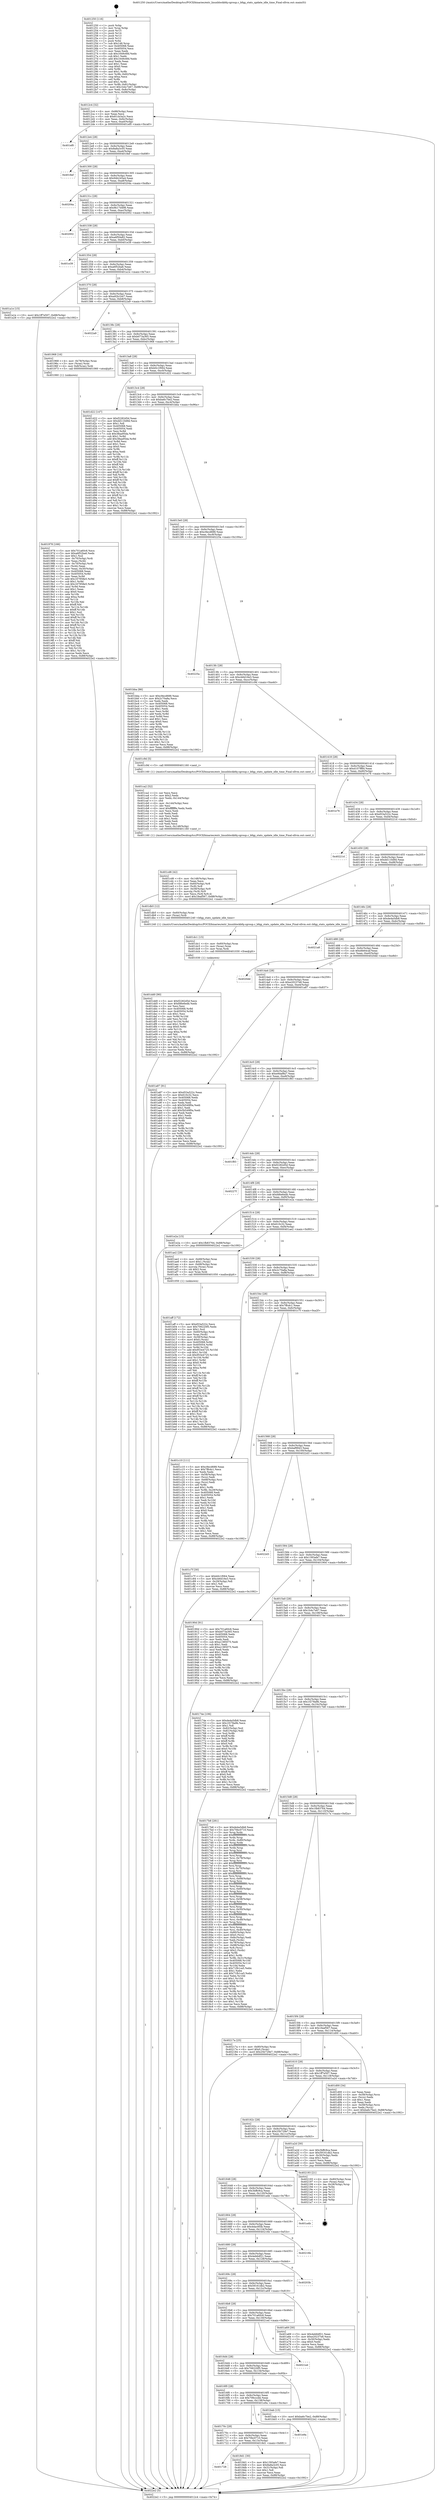 digraph "0x401250" {
  label = "0x401250 (/mnt/c/Users/mathe/Desktop/tcc/POCII/binaries/extr_linuxblockbfq-cgroup.c_bfqg_stats_update_idle_time_Final-ollvm.out::main(0))"
  labelloc = "t"
  node[shape=record]

  Entry [label="",width=0.3,height=0.3,shape=circle,fillcolor=black,style=filled]
  "0x4012c4" [label="{
     0x4012c4 [32]\l
     | [instrs]\l
     &nbsp;&nbsp;0x4012c4 \<+6\>: mov -0x88(%rbp),%eax\l
     &nbsp;&nbsp;0x4012ca \<+2\>: mov %eax,%ecx\l
     &nbsp;&nbsp;0x4012cc \<+6\>: sub $0x81cb3a2c,%ecx\l
     &nbsp;&nbsp;0x4012d2 \<+6\>: mov %eax,-0x9c(%rbp)\l
     &nbsp;&nbsp;0x4012d8 \<+6\>: mov %ecx,-0xa0(%rbp)\l
     &nbsp;&nbsp;0x4012de \<+6\>: je 0000000000401ef0 \<main+0xca0\>\l
  }"]
  "0x401ef0" [label="{
     0x401ef0\l
  }", style=dashed]
  "0x4012e4" [label="{
     0x4012e4 [28]\l
     | [instrs]\l
     &nbsp;&nbsp;0x4012e4 \<+5\>: jmp 00000000004012e9 \<main+0x99\>\l
     &nbsp;&nbsp;0x4012e9 \<+6\>: mov -0x9c(%rbp),%eax\l
     &nbsp;&nbsp;0x4012ef \<+5\>: sub $0x8a8a3c05,%eax\l
     &nbsp;&nbsp;0x4012f4 \<+6\>: mov %eax,-0xa4(%rbp)\l
     &nbsp;&nbsp;0x4012fa \<+6\>: je 00000000004018ef \<main+0x69f\>\l
  }"]
  Exit [label="",width=0.3,height=0.3,shape=circle,fillcolor=black,style=filled,peripheries=2]
  "0x4018ef" [label="{
     0x4018ef\l
  }", style=dashed]
  "0x401300" [label="{
     0x401300 [28]\l
     | [instrs]\l
     &nbsp;&nbsp;0x401300 \<+5\>: jmp 0000000000401305 \<main+0xb5\>\l
     &nbsp;&nbsp;0x401305 \<+6\>: mov -0x9c(%rbp),%eax\l
     &nbsp;&nbsp;0x40130b \<+5\>: sub $0x94b245a4,%eax\l
     &nbsp;&nbsp;0x401310 \<+6\>: mov %eax,-0xa8(%rbp)\l
     &nbsp;&nbsp;0x401316 \<+6\>: je 000000000040204a \<main+0xdfa\>\l
  }"]
  "0x401dd0" [label="{
     0x401dd0 [90]\l
     | [instrs]\l
     &nbsp;&nbsp;0x401dd0 \<+5\>: mov $0xf2282d5d,%ecx\l
     &nbsp;&nbsp;0x401dd5 \<+5\>: mov $0xfd6e6edb,%edx\l
     &nbsp;&nbsp;0x401dda \<+2\>: xor %esi,%esi\l
     &nbsp;&nbsp;0x401ddc \<+8\>: mov 0x405068,%r8d\l
     &nbsp;&nbsp;0x401de4 \<+8\>: mov 0x405054,%r9d\l
     &nbsp;&nbsp;0x401dec \<+3\>: sub $0x1,%esi\l
     &nbsp;&nbsp;0x401def \<+3\>: mov %r8d,%r10d\l
     &nbsp;&nbsp;0x401df2 \<+3\>: add %esi,%r10d\l
     &nbsp;&nbsp;0x401df5 \<+4\>: imul %r10d,%r8d\l
     &nbsp;&nbsp;0x401df9 \<+4\>: and $0x1,%r8d\l
     &nbsp;&nbsp;0x401dfd \<+4\>: cmp $0x0,%r8d\l
     &nbsp;&nbsp;0x401e01 \<+4\>: sete %r11b\l
     &nbsp;&nbsp;0x401e05 \<+4\>: cmp $0xa,%r9d\l
     &nbsp;&nbsp;0x401e09 \<+3\>: setl %bl\l
     &nbsp;&nbsp;0x401e0c \<+3\>: mov %r11b,%r14b\l
     &nbsp;&nbsp;0x401e0f \<+3\>: and %bl,%r14b\l
     &nbsp;&nbsp;0x401e12 \<+3\>: xor %bl,%r11b\l
     &nbsp;&nbsp;0x401e15 \<+3\>: or %r11b,%r14b\l
     &nbsp;&nbsp;0x401e18 \<+4\>: test $0x1,%r14b\l
     &nbsp;&nbsp;0x401e1c \<+3\>: cmovne %edx,%ecx\l
     &nbsp;&nbsp;0x401e1f \<+6\>: mov %ecx,-0x88(%rbp)\l
     &nbsp;&nbsp;0x401e25 \<+5\>: jmp 00000000004022e2 \<main+0x1092\>\l
  }"]
  "0x40204a" [label="{
     0x40204a\l
  }", style=dashed]
  "0x40131c" [label="{
     0x40131c [28]\l
     | [instrs]\l
     &nbsp;&nbsp;0x40131c \<+5\>: jmp 0000000000401321 \<main+0xd1\>\l
     &nbsp;&nbsp;0x401321 \<+6\>: mov -0x9c(%rbp),%eax\l
     &nbsp;&nbsp;0x401327 \<+5\>: sub $0x9b17d498,%eax\l
     &nbsp;&nbsp;0x40132c \<+6\>: mov %eax,-0xac(%rbp)\l
     &nbsp;&nbsp;0x401332 \<+6\>: je 0000000000402002 \<main+0xdb2\>\l
  }"]
  "0x401dc1" [label="{
     0x401dc1 [15]\l
     | [instrs]\l
     &nbsp;&nbsp;0x401dc1 \<+4\>: mov -0x60(%rbp),%rax\l
     &nbsp;&nbsp;0x401dc5 \<+3\>: mov (%rax),%rax\l
     &nbsp;&nbsp;0x401dc8 \<+3\>: mov %rax,%rdi\l
     &nbsp;&nbsp;0x401dcb \<+5\>: call 0000000000401030 \<free@plt\>\l
     | [calls]\l
     &nbsp;&nbsp;0x401030 \{1\} (unknown)\l
  }"]
  "0x402002" [label="{
     0x402002\l
  }", style=dashed]
  "0x401338" [label="{
     0x401338 [28]\l
     | [instrs]\l
     &nbsp;&nbsp;0x401338 \<+5\>: jmp 000000000040133d \<main+0xed\>\l
     &nbsp;&nbsp;0x40133d \<+6\>: mov -0x9c(%rbp),%eax\l
     &nbsp;&nbsp;0x401343 \<+5\>: sub $0xa6f50e82,%eax\l
     &nbsp;&nbsp;0x401348 \<+6\>: mov %eax,-0xb0(%rbp)\l
     &nbsp;&nbsp;0x40134e \<+6\>: je 0000000000401e39 \<main+0xbe9\>\l
  }"]
  "0x401cd6" [label="{
     0x401cd6 [42]\l
     | [instrs]\l
     &nbsp;&nbsp;0x401cd6 \<+6\>: mov -0x148(%rbp),%ecx\l
     &nbsp;&nbsp;0x401cdc \<+3\>: imul %eax,%ecx\l
     &nbsp;&nbsp;0x401cdf \<+4\>: mov -0x60(%rbp),%r8\l
     &nbsp;&nbsp;0x401ce3 \<+3\>: mov (%r8),%r8\l
     &nbsp;&nbsp;0x401ce6 \<+4\>: mov -0x58(%rbp),%r9\l
     &nbsp;&nbsp;0x401cea \<+3\>: movslq (%r9),%r9\l
     &nbsp;&nbsp;0x401ced \<+4\>: mov %ecx,(%r8,%r9,4)\l
     &nbsp;&nbsp;0x401cf1 \<+10\>: movl $0x1feaf567,-0x88(%rbp)\l
     &nbsp;&nbsp;0x401cfb \<+5\>: jmp 00000000004022e2 \<main+0x1092\>\l
  }"]
  "0x401e39" [label="{
     0x401e39\l
  }", style=dashed]
  "0x401354" [label="{
     0x401354 [28]\l
     | [instrs]\l
     &nbsp;&nbsp;0x401354 \<+5\>: jmp 0000000000401359 \<main+0x109\>\l
     &nbsp;&nbsp;0x401359 \<+6\>: mov -0x9c(%rbp),%eax\l
     &nbsp;&nbsp;0x40135f \<+5\>: sub $0xa6f52ba6,%eax\l
     &nbsp;&nbsp;0x401364 \<+6\>: mov %eax,-0xb4(%rbp)\l
     &nbsp;&nbsp;0x40136a \<+6\>: je 0000000000401a1e \<main+0x7ce\>\l
  }"]
  "0x401ca2" [label="{
     0x401ca2 [52]\l
     | [instrs]\l
     &nbsp;&nbsp;0x401ca2 \<+2\>: xor %ecx,%ecx\l
     &nbsp;&nbsp;0x401ca4 \<+5\>: mov $0x2,%edx\l
     &nbsp;&nbsp;0x401ca9 \<+6\>: mov %edx,-0x144(%rbp)\l
     &nbsp;&nbsp;0x401caf \<+1\>: cltd\l
     &nbsp;&nbsp;0x401cb0 \<+6\>: mov -0x144(%rbp),%esi\l
     &nbsp;&nbsp;0x401cb6 \<+2\>: idiv %esi\l
     &nbsp;&nbsp;0x401cb8 \<+6\>: imul $0xfffffffe,%edx,%edx\l
     &nbsp;&nbsp;0x401cbe \<+2\>: mov %ecx,%edi\l
     &nbsp;&nbsp;0x401cc0 \<+2\>: sub %edx,%edi\l
     &nbsp;&nbsp;0x401cc2 \<+2\>: mov %ecx,%edx\l
     &nbsp;&nbsp;0x401cc4 \<+3\>: sub $0x1,%edx\l
     &nbsp;&nbsp;0x401cc7 \<+2\>: add %edx,%edi\l
     &nbsp;&nbsp;0x401cc9 \<+2\>: sub %edi,%ecx\l
     &nbsp;&nbsp;0x401ccb \<+6\>: mov %ecx,-0x148(%rbp)\l
     &nbsp;&nbsp;0x401cd1 \<+5\>: call 0000000000401160 \<next_i\>\l
     | [calls]\l
     &nbsp;&nbsp;0x401160 \{1\} (/mnt/c/Users/mathe/Desktop/tcc/POCII/binaries/extr_linuxblockbfq-cgroup.c_bfqg_stats_update_idle_time_Final-ollvm.out::next_i)\l
  }"]
  "0x401a1e" [label="{
     0x401a1e [15]\l
     | [instrs]\l
     &nbsp;&nbsp;0x401a1e \<+10\>: movl $0x1ff7e507,-0x88(%rbp)\l
     &nbsp;&nbsp;0x401a28 \<+5\>: jmp 00000000004022e2 \<main+0x1092\>\l
  }"]
  "0x401370" [label="{
     0x401370 [28]\l
     | [instrs]\l
     &nbsp;&nbsp;0x401370 \<+5\>: jmp 0000000000401375 \<main+0x125\>\l
     &nbsp;&nbsp;0x401375 \<+6\>: mov -0x9c(%rbp),%eax\l
     &nbsp;&nbsp;0x40137b \<+5\>: sub $0xa92b1b47,%eax\l
     &nbsp;&nbsp;0x401380 \<+6\>: mov %eax,-0xb8(%rbp)\l
     &nbsp;&nbsp;0x401386 \<+6\>: je 00000000004022a9 \<main+0x1059\>\l
  }"]
  "0x401aff" [label="{
     0x401aff [172]\l
     | [instrs]\l
     &nbsp;&nbsp;0x401aff \<+5\>: mov $0xd53a522c,%ecx\l
     &nbsp;&nbsp;0x401b04 \<+5\>: mov $0x706220f5,%edx\l
     &nbsp;&nbsp;0x401b09 \<+3\>: mov $0x1,%sil\l
     &nbsp;&nbsp;0x401b0c \<+4\>: mov -0x60(%rbp),%rdi\l
     &nbsp;&nbsp;0x401b10 \<+3\>: mov %rax,(%rdi)\l
     &nbsp;&nbsp;0x401b13 \<+4\>: mov -0x58(%rbp),%rax\l
     &nbsp;&nbsp;0x401b17 \<+6\>: movl $0x0,(%rax)\l
     &nbsp;&nbsp;0x401b1d \<+8\>: mov 0x405068,%r8d\l
     &nbsp;&nbsp;0x401b25 \<+8\>: mov 0x405054,%r9d\l
     &nbsp;&nbsp;0x401b2d \<+3\>: mov %r8d,%r10d\l
     &nbsp;&nbsp;0x401b30 \<+7\>: add $0x953e4725,%r10d\l
     &nbsp;&nbsp;0x401b37 \<+4\>: sub $0x1,%r10d\l
     &nbsp;&nbsp;0x401b3b \<+7\>: sub $0x953e4725,%r10d\l
     &nbsp;&nbsp;0x401b42 \<+4\>: imul %r10d,%r8d\l
     &nbsp;&nbsp;0x401b46 \<+4\>: and $0x1,%r8d\l
     &nbsp;&nbsp;0x401b4a \<+4\>: cmp $0x0,%r8d\l
     &nbsp;&nbsp;0x401b4e \<+4\>: sete %r11b\l
     &nbsp;&nbsp;0x401b52 \<+4\>: cmp $0xa,%r9d\l
     &nbsp;&nbsp;0x401b56 \<+3\>: setl %bl\l
     &nbsp;&nbsp;0x401b59 \<+3\>: mov %r11b,%r14b\l
     &nbsp;&nbsp;0x401b5c \<+4\>: xor $0xff,%r14b\l
     &nbsp;&nbsp;0x401b60 \<+3\>: mov %bl,%r15b\l
     &nbsp;&nbsp;0x401b63 \<+4\>: xor $0xff,%r15b\l
     &nbsp;&nbsp;0x401b67 \<+4\>: xor $0x1,%sil\l
     &nbsp;&nbsp;0x401b6b \<+3\>: mov %r14b,%r12b\l
     &nbsp;&nbsp;0x401b6e \<+4\>: and $0xff,%r12b\l
     &nbsp;&nbsp;0x401b72 \<+3\>: and %sil,%r11b\l
     &nbsp;&nbsp;0x401b75 \<+3\>: mov %r15b,%r13b\l
     &nbsp;&nbsp;0x401b78 \<+4\>: and $0xff,%r13b\l
     &nbsp;&nbsp;0x401b7c \<+3\>: and %sil,%bl\l
     &nbsp;&nbsp;0x401b7f \<+3\>: or %r11b,%r12b\l
     &nbsp;&nbsp;0x401b82 \<+3\>: or %bl,%r13b\l
     &nbsp;&nbsp;0x401b85 \<+3\>: xor %r13b,%r12b\l
     &nbsp;&nbsp;0x401b88 \<+3\>: or %r15b,%r14b\l
     &nbsp;&nbsp;0x401b8b \<+4\>: xor $0xff,%r14b\l
     &nbsp;&nbsp;0x401b8f \<+4\>: or $0x1,%sil\l
     &nbsp;&nbsp;0x401b93 \<+3\>: and %sil,%r14b\l
     &nbsp;&nbsp;0x401b96 \<+3\>: or %r14b,%r12b\l
     &nbsp;&nbsp;0x401b99 \<+4\>: test $0x1,%r12b\l
     &nbsp;&nbsp;0x401b9d \<+3\>: cmovne %edx,%ecx\l
     &nbsp;&nbsp;0x401ba0 \<+6\>: mov %ecx,-0x88(%rbp)\l
     &nbsp;&nbsp;0x401ba6 \<+5\>: jmp 00000000004022e2 \<main+0x1092\>\l
  }"]
  "0x4022a9" [label="{
     0x4022a9\l
  }", style=dashed]
  "0x40138c" [label="{
     0x40138c [28]\l
     | [instrs]\l
     &nbsp;&nbsp;0x40138c \<+5\>: jmp 0000000000401391 \<main+0x141\>\l
     &nbsp;&nbsp;0x401391 \<+6\>: mov -0x9c(%rbp),%eax\l
     &nbsp;&nbsp;0x401397 \<+5\>: sub $0xb073a365,%eax\l
     &nbsp;&nbsp;0x40139c \<+6\>: mov %eax,-0xbc(%rbp)\l
     &nbsp;&nbsp;0x4013a2 \<+6\>: je 0000000000401968 \<main+0x718\>\l
  }"]
  "0x401978" [label="{
     0x401978 [166]\l
     | [instrs]\l
     &nbsp;&nbsp;0x401978 \<+5\>: mov $0x701a60c6,%ecx\l
     &nbsp;&nbsp;0x40197d \<+5\>: mov $0xa6f52ba6,%edx\l
     &nbsp;&nbsp;0x401982 \<+3\>: mov $0x1,%sil\l
     &nbsp;&nbsp;0x401985 \<+4\>: mov -0x70(%rbp),%rdi\l
     &nbsp;&nbsp;0x401989 \<+2\>: mov %eax,(%rdi)\l
     &nbsp;&nbsp;0x40198b \<+4\>: mov -0x70(%rbp),%rdi\l
     &nbsp;&nbsp;0x40198f \<+2\>: mov (%rdi),%eax\l
     &nbsp;&nbsp;0x401991 \<+3\>: mov %eax,-0x30(%rbp)\l
     &nbsp;&nbsp;0x401994 \<+7\>: mov 0x405068,%eax\l
     &nbsp;&nbsp;0x40199b \<+8\>: mov 0x405054,%r8d\l
     &nbsp;&nbsp;0x4019a3 \<+3\>: mov %eax,%r9d\l
     &nbsp;&nbsp;0x4019a6 \<+7\>: add $0x167958e5,%r9d\l
     &nbsp;&nbsp;0x4019ad \<+4\>: sub $0x1,%r9d\l
     &nbsp;&nbsp;0x4019b1 \<+7\>: sub $0x167958e5,%r9d\l
     &nbsp;&nbsp;0x4019b8 \<+4\>: imul %r9d,%eax\l
     &nbsp;&nbsp;0x4019bc \<+3\>: and $0x1,%eax\l
     &nbsp;&nbsp;0x4019bf \<+3\>: cmp $0x0,%eax\l
     &nbsp;&nbsp;0x4019c2 \<+4\>: sete %r10b\l
     &nbsp;&nbsp;0x4019c6 \<+4\>: cmp $0xa,%r8d\l
     &nbsp;&nbsp;0x4019ca \<+4\>: setl %r11b\l
     &nbsp;&nbsp;0x4019ce \<+3\>: mov %r10b,%bl\l
     &nbsp;&nbsp;0x4019d1 \<+3\>: xor $0xff,%bl\l
     &nbsp;&nbsp;0x4019d4 \<+3\>: mov %r11b,%r14b\l
     &nbsp;&nbsp;0x4019d7 \<+4\>: xor $0xff,%r14b\l
     &nbsp;&nbsp;0x4019db \<+4\>: xor $0x1,%sil\l
     &nbsp;&nbsp;0x4019df \<+3\>: mov %bl,%r15b\l
     &nbsp;&nbsp;0x4019e2 \<+4\>: and $0xff,%r15b\l
     &nbsp;&nbsp;0x4019e6 \<+3\>: and %sil,%r10b\l
     &nbsp;&nbsp;0x4019e9 \<+3\>: mov %r14b,%r12b\l
     &nbsp;&nbsp;0x4019ec \<+4\>: and $0xff,%r12b\l
     &nbsp;&nbsp;0x4019f0 \<+3\>: and %sil,%r11b\l
     &nbsp;&nbsp;0x4019f3 \<+3\>: or %r10b,%r15b\l
     &nbsp;&nbsp;0x4019f6 \<+3\>: or %r11b,%r12b\l
     &nbsp;&nbsp;0x4019f9 \<+3\>: xor %r12b,%r15b\l
     &nbsp;&nbsp;0x4019fc \<+3\>: or %r14b,%bl\l
     &nbsp;&nbsp;0x4019ff \<+3\>: xor $0xff,%bl\l
     &nbsp;&nbsp;0x401a02 \<+4\>: or $0x1,%sil\l
     &nbsp;&nbsp;0x401a06 \<+3\>: and %sil,%bl\l
     &nbsp;&nbsp;0x401a09 \<+3\>: or %bl,%r15b\l
     &nbsp;&nbsp;0x401a0c \<+4\>: test $0x1,%r15b\l
     &nbsp;&nbsp;0x401a10 \<+3\>: cmovne %edx,%ecx\l
     &nbsp;&nbsp;0x401a13 \<+6\>: mov %ecx,-0x88(%rbp)\l
     &nbsp;&nbsp;0x401a19 \<+5\>: jmp 00000000004022e2 \<main+0x1092\>\l
  }"]
  "0x401968" [label="{
     0x401968 [16]\l
     | [instrs]\l
     &nbsp;&nbsp;0x401968 \<+4\>: mov -0x78(%rbp),%rax\l
     &nbsp;&nbsp;0x40196c \<+3\>: mov (%rax),%rax\l
     &nbsp;&nbsp;0x40196f \<+4\>: mov 0x8(%rax),%rdi\l
     &nbsp;&nbsp;0x401973 \<+5\>: call 0000000000401060 \<atoi@plt\>\l
     | [calls]\l
     &nbsp;&nbsp;0x401060 \{1\} (unknown)\l
  }"]
  "0x4013a8" [label="{
     0x4013a8 [28]\l
     | [instrs]\l
     &nbsp;&nbsp;0x4013a8 \<+5\>: jmp 00000000004013ad \<main+0x15d\>\l
     &nbsp;&nbsp;0x4013ad \<+6\>: mov -0x9c(%rbp),%eax\l
     &nbsp;&nbsp;0x4013b3 \<+5\>: sub $0xb0c1f064,%eax\l
     &nbsp;&nbsp;0x4013b8 \<+6\>: mov %eax,-0xc0(%rbp)\l
     &nbsp;&nbsp;0x4013be \<+6\>: je 0000000000401d22 \<main+0xad2\>\l
  }"]
  "0x401728" [label="{
     0x401728\l
  }", style=dashed]
  "0x401d22" [label="{
     0x401d22 [147]\l
     | [instrs]\l
     &nbsp;&nbsp;0x401d22 \<+5\>: mov $0xf2282d5d,%eax\l
     &nbsp;&nbsp;0x401d27 \<+5\>: mov $0xdd110d9d,%ecx\l
     &nbsp;&nbsp;0x401d2c \<+2\>: mov $0x1,%dl\l
     &nbsp;&nbsp;0x401d2e \<+7\>: mov 0x405068,%esi\l
     &nbsp;&nbsp;0x401d35 \<+7\>: mov 0x405054,%edi\l
     &nbsp;&nbsp;0x401d3c \<+3\>: mov %esi,%r8d\l
     &nbsp;&nbsp;0x401d3f \<+7\>: sub $0x38aa95da,%r8d\l
     &nbsp;&nbsp;0x401d46 \<+4\>: sub $0x1,%r8d\l
     &nbsp;&nbsp;0x401d4a \<+7\>: add $0x38aa95da,%r8d\l
     &nbsp;&nbsp;0x401d51 \<+4\>: imul %r8d,%esi\l
     &nbsp;&nbsp;0x401d55 \<+3\>: and $0x1,%esi\l
     &nbsp;&nbsp;0x401d58 \<+3\>: cmp $0x0,%esi\l
     &nbsp;&nbsp;0x401d5b \<+4\>: sete %r9b\l
     &nbsp;&nbsp;0x401d5f \<+3\>: cmp $0xa,%edi\l
     &nbsp;&nbsp;0x401d62 \<+4\>: setl %r10b\l
     &nbsp;&nbsp;0x401d66 \<+3\>: mov %r9b,%r11b\l
     &nbsp;&nbsp;0x401d69 \<+4\>: xor $0xff,%r11b\l
     &nbsp;&nbsp;0x401d6d \<+3\>: mov %r10b,%bl\l
     &nbsp;&nbsp;0x401d70 \<+3\>: xor $0xff,%bl\l
     &nbsp;&nbsp;0x401d73 \<+3\>: xor $0x1,%dl\l
     &nbsp;&nbsp;0x401d76 \<+3\>: mov %r11b,%r14b\l
     &nbsp;&nbsp;0x401d79 \<+4\>: and $0xff,%r14b\l
     &nbsp;&nbsp;0x401d7d \<+3\>: and %dl,%r9b\l
     &nbsp;&nbsp;0x401d80 \<+3\>: mov %bl,%r15b\l
     &nbsp;&nbsp;0x401d83 \<+4\>: and $0xff,%r15b\l
     &nbsp;&nbsp;0x401d87 \<+3\>: and %dl,%r10b\l
     &nbsp;&nbsp;0x401d8a \<+3\>: or %r9b,%r14b\l
     &nbsp;&nbsp;0x401d8d \<+3\>: or %r10b,%r15b\l
     &nbsp;&nbsp;0x401d90 \<+3\>: xor %r15b,%r14b\l
     &nbsp;&nbsp;0x401d93 \<+3\>: or %bl,%r11b\l
     &nbsp;&nbsp;0x401d96 \<+4\>: xor $0xff,%r11b\l
     &nbsp;&nbsp;0x401d9a \<+3\>: or $0x1,%dl\l
     &nbsp;&nbsp;0x401d9d \<+3\>: and %dl,%r11b\l
     &nbsp;&nbsp;0x401da0 \<+3\>: or %r11b,%r14b\l
     &nbsp;&nbsp;0x401da3 \<+4\>: test $0x1,%r14b\l
     &nbsp;&nbsp;0x401da7 \<+3\>: cmovne %ecx,%eax\l
     &nbsp;&nbsp;0x401daa \<+6\>: mov %eax,-0x88(%rbp)\l
     &nbsp;&nbsp;0x401db0 \<+5\>: jmp 00000000004022e2 \<main+0x1092\>\l
  }"]
  "0x4013c4" [label="{
     0x4013c4 [28]\l
     | [instrs]\l
     &nbsp;&nbsp;0x4013c4 \<+5\>: jmp 00000000004013c9 \<main+0x179\>\l
     &nbsp;&nbsp;0x4013c9 \<+6\>: mov -0x9c(%rbp),%eax\l
     &nbsp;&nbsp;0x4013cf \<+5\>: sub $0xba6c7be2,%eax\l
     &nbsp;&nbsp;0x4013d4 \<+6\>: mov %eax,-0xc4(%rbp)\l
     &nbsp;&nbsp;0x4013da \<+6\>: je 0000000000401bba \<main+0x96a\>\l
  }"]
  "0x4018d1" [label="{
     0x4018d1 [30]\l
     | [instrs]\l
     &nbsp;&nbsp;0x4018d1 \<+5\>: mov $0x1393afe7,%eax\l
     &nbsp;&nbsp;0x4018d6 \<+5\>: mov $0x8a8a3c05,%ecx\l
     &nbsp;&nbsp;0x4018db \<+3\>: mov -0x31(%rbp),%dl\l
     &nbsp;&nbsp;0x4018de \<+3\>: test $0x1,%dl\l
     &nbsp;&nbsp;0x4018e1 \<+3\>: cmovne %ecx,%eax\l
     &nbsp;&nbsp;0x4018e4 \<+6\>: mov %eax,-0x88(%rbp)\l
     &nbsp;&nbsp;0x4018ea \<+5\>: jmp 00000000004022e2 \<main+0x1092\>\l
  }"]
  "0x401bba" [label="{
     0x401bba [86]\l
     | [instrs]\l
     &nbsp;&nbsp;0x401bba \<+5\>: mov $0xc9ecd688,%eax\l
     &nbsp;&nbsp;0x401bbf \<+5\>: mov $0x2c70a8a,%ecx\l
     &nbsp;&nbsp;0x401bc4 \<+2\>: xor %edx,%edx\l
     &nbsp;&nbsp;0x401bc6 \<+7\>: mov 0x405068,%esi\l
     &nbsp;&nbsp;0x401bcd \<+7\>: mov 0x405054,%edi\l
     &nbsp;&nbsp;0x401bd4 \<+3\>: sub $0x1,%edx\l
     &nbsp;&nbsp;0x401bd7 \<+3\>: mov %esi,%r8d\l
     &nbsp;&nbsp;0x401bda \<+3\>: add %edx,%r8d\l
     &nbsp;&nbsp;0x401bdd \<+4\>: imul %r8d,%esi\l
     &nbsp;&nbsp;0x401be1 \<+3\>: and $0x1,%esi\l
     &nbsp;&nbsp;0x401be4 \<+3\>: cmp $0x0,%esi\l
     &nbsp;&nbsp;0x401be7 \<+4\>: sete %r9b\l
     &nbsp;&nbsp;0x401beb \<+3\>: cmp $0xa,%edi\l
     &nbsp;&nbsp;0x401bee \<+4\>: setl %r10b\l
     &nbsp;&nbsp;0x401bf2 \<+3\>: mov %r9b,%r11b\l
     &nbsp;&nbsp;0x401bf5 \<+3\>: and %r10b,%r11b\l
     &nbsp;&nbsp;0x401bf8 \<+3\>: xor %r10b,%r9b\l
     &nbsp;&nbsp;0x401bfb \<+3\>: or %r9b,%r11b\l
     &nbsp;&nbsp;0x401bfe \<+4\>: test $0x1,%r11b\l
     &nbsp;&nbsp;0x401c02 \<+3\>: cmovne %ecx,%eax\l
     &nbsp;&nbsp;0x401c05 \<+6\>: mov %eax,-0x88(%rbp)\l
     &nbsp;&nbsp;0x401c0b \<+5\>: jmp 00000000004022e2 \<main+0x1092\>\l
  }"]
  "0x4013e0" [label="{
     0x4013e0 [28]\l
     | [instrs]\l
     &nbsp;&nbsp;0x4013e0 \<+5\>: jmp 00000000004013e5 \<main+0x195\>\l
     &nbsp;&nbsp;0x4013e5 \<+6\>: mov -0x9c(%rbp),%eax\l
     &nbsp;&nbsp;0x4013eb \<+5\>: sub $0xc9ecd688,%eax\l
     &nbsp;&nbsp;0x4013f0 \<+6\>: mov %eax,-0xc8(%rbp)\l
     &nbsp;&nbsp;0x4013f6 \<+6\>: je 000000000040225a \<main+0x100a\>\l
  }"]
  "0x40170c" [label="{
     0x40170c [28]\l
     | [instrs]\l
     &nbsp;&nbsp;0x40170c \<+5\>: jmp 0000000000401711 \<main+0x4c1\>\l
     &nbsp;&nbsp;0x401711 \<+6\>: mov -0x9c(%rbp),%eax\l
     &nbsp;&nbsp;0x401717 \<+5\>: sub $0x70bc0710,%eax\l
     &nbsp;&nbsp;0x40171c \<+6\>: mov %eax,-0x13c(%rbp)\l
     &nbsp;&nbsp;0x401722 \<+6\>: je 00000000004018d1 \<main+0x681\>\l
  }"]
  "0x40225a" [label="{
     0x40225a\l
  }", style=dashed]
  "0x4013fc" [label="{
     0x4013fc [28]\l
     | [instrs]\l
     &nbsp;&nbsp;0x4013fc \<+5\>: jmp 0000000000401401 \<main+0x1b1\>\l
     &nbsp;&nbsp;0x401401 \<+6\>: mov -0x9c(%rbp),%eax\l
     &nbsp;&nbsp;0x401407 \<+5\>: sub $0xcb6d16e3,%eax\l
     &nbsp;&nbsp;0x40140c \<+6\>: mov %eax,-0xcc(%rbp)\l
     &nbsp;&nbsp;0x401412 \<+6\>: je 0000000000401c9d \<main+0xa4d\>\l
  }"]
  "0x401e9a" [label="{
     0x401e9a\l
  }", style=dashed]
  "0x401c9d" [label="{
     0x401c9d [5]\l
     | [instrs]\l
     &nbsp;&nbsp;0x401c9d \<+5\>: call 0000000000401160 \<next_i\>\l
     | [calls]\l
     &nbsp;&nbsp;0x401160 \{1\} (/mnt/c/Users/mathe/Desktop/tcc/POCII/binaries/extr_linuxblockbfq-cgroup.c_bfqg_stats_update_idle_time_Final-ollvm.out::next_i)\l
  }"]
  "0x401418" [label="{
     0x401418 [28]\l
     | [instrs]\l
     &nbsp;&nbsp;0x401418 \<+5\>: jmp 000000000040141d \<main+0x1cd\>\l
     &nbsp;&nbsp;0x40141d \<+6\>: mov -0x9c(%rbp),%eax\l
     &nbsp;&nbsp;0x401423 \<+5\>: sub $0xd107ff84,%eax\l
     &nbsp;&nbsp;0x401428 \<+6\>: mov %eax,-0xd0(%rbp)\l
     &nbsp;&nbsp;0x40142e \<+6\>: je 0000000000401e76 \<main+0xc26\>\l
  }"]
  "0x4016f0" [label="{
     0x4016f0 [28]\l
     | [instrs]\l
     &nbsp;&nbsp;0x4016f0 \<+5\>: jmp 00000000004016f5 \<main+0x4a5\>\l
     &nbsp;&nbsp;0x4016f5 \<+6\>: mov -0x9c(%rbp),%eax\l
     &nbsp;&nbsp;0x4016fb \<+5\>: sub $0x706cccbb,%eax\l
     &nbsp;&nbsp;0x401700 \<+6\>: mov %eax,-0x138(%rbp)\l
     &nbsp;&nbsp;0x401706 \<+6\>: je 0000000000401e9a \<main+0xc4a\>\l
  }"]
  "0x401e76" [label="{
     0x401e76\l
  }", style=dashed]
  "0x401434" [label="{
     0x401434 [28]\l
     | [instrs]\l
     &nbsp;&nbsp;0x401434 \<+5\>: jmp 0000000000401439 \<main+0x1e9\>\l
     &nbsp;&nbsp;0x401439 \<+6\>: mov -0x9c(%rbp),%eax\l
     &nbsp;&nbsp;0x40143f \<+5\>: sub $0xd53a522c,%eax\l
     &nbsp;&nbsp;0x401444 \<+6\>: mov %eax,-0xd4(%rbp)\l
     &nbsp;&nbsp;0x40144a \<+6\>: je 000000000040221d \<main+0xfcd\>\l
  }"]
  "0x401bab" [label="{
     0x401bab [15]\l
     | [instrs]\l
     &nbsp;&nbsp;0x401bab \<+10\>: movl $0xba6c7be2,-0x88(%rbp)\l
     &nbsp;&nbsp;0x401bb5 \<+5\>: jmp 00000000004022e2 \<main+0x1092\>\l
  }"]
  "0x40221d" [label="{
     0x40221d\l
  }", style=dashed]
  "0x401450" [label="{
     0x401450 [28]\l
     | [instrs]\l
     &nbsp;&nbsp;0x401450 \<+5\>: jmp 0000000000401455 \<main+0x205\>\l
     &nbsp;&nbsp;0x401455 \<+6\>: mov -0x9c(%rbp),%eax\l
     &nbsp;&nbsp;0x40145b \<+5\>: sub $0xdd110d9d,%eax\l
     &nbsp;&nbsp;0x401460 \<+6\>: mov %eax,-0xd8(%rbp)\l
     &nbsp;&nbsp;0x401466 \<+6\>: je 0000000000401db5 \<main+0xb65\>\l
  }"]
  "0x4016d4" [label="{
     0x4016d4 [28]\l
     | [instrs]\l
     &nbsp;&nbsp;0x4016d4 \<+5\>: jmp 00000000004016d9 \<main+0x489\>\l
     &nbsp;&nbsp;0x4016d9 \<+6\>: mov -0x9c(%rbp),%eax\l
     &nbsp;&nbsp;0x4016df \<+5\>: sub $0x706220f5,%eax\l
     &nbsp;&nbsp;0x4016e4 \<+6\>: mov %eax,-0x134(%rbp)\l
     &nbsp;&nbsp;0x4016ea \<+6\>: je 0000000000401bab \<main+0x95b\>\l
  }"]
  "0x401db5" [label="{
     0x401db5 [12]\l
     | [instrs]\l
     &nbsp;&nbsp;0x401db5 \<+4\>: mov -0x60(%rbp),%rax\l
     &nbsp;&nbsp;0x401db9 \<+3\>: mov (%rax),%rdi\l
     &nbsp;&nbsp;0x401dbc \<+5\>: call 0000000000401240 \<bfqg_stats_update_idle_time\>\l
     | [calls]\l
     &nbsp;&nbsp;0x401240 \{1\} (/mnt/c/Users/mathe/Desktop/tcc/POCII/binaries/extr_linuxblockbfq-cgroup.c_bfqg_stats_update_idle_time_Final-ollvm.out::bfqg_stats_update_idle_time)\l
  }"]
  "0x40146c" [label="{
     0x40146c [28]\l
     | [instrs]\l
     &nbsp;&nbsp;0x40146c \<+5\>: jmp 0000000000401471 \<main+0x221\>\l
     &nbsp;&nbsp;0x401471 \<+6\>: mov -0x9c(%rbp),%eax\l
     &nbsp;&nbsp;0x401477 \<+5\>: sub $0xde4a5db8,%eax\l
     &nbsp;&nbsp;0x40147c \<+6\>: mov %eax,-0xdc(%rbp)\l
     &nbsp;&nbsp;0x401482 \<+6\>: je 00000000004021a8 \<main+0xf58\>\l
  }"]
  "0x4021ed" [label="{
     0x4021ed\l
  }", style=dashed]
  "0x4021a8" [label="{
     0x4021a8\l
  }", style=dashed]
  "0x401488" [label="{
     0x401488 [28]\l
     | [instrs]\l
     &nbsp;&nbsp;0x401488 \<+5\>: jmp 000000000040148d \<main+0x23d\>\l
     &nbsp;&nbsp;0x40148d \<+6\>: mov -0x9c(%rbp),%eax\l
     &nbsp;&nbsp;0x401493 \<+5\>: sub $0xdfe64caf,%eax\l
     &nbsp;&nbsp;0x401498 \<+6\>: mov %eax,-0xe0(%rbp)\l
     &nbsp;&nbsp;0x40149e \<+6\>: je 00000000004020dd \<main+0xe8d\>\l
  }"]
  "0x4016b8" [label="{
     0x4016b8 [28]\l
     | [instrs]\l
     &nbsp;&nbsp;0x4016b8 \<+5\>: jmp 00000000004016bd \<main+0x46d\>\l
     &nbsp;&nbsp;0x4016bd \<+6\>: mov -0x9c(%rbp),%eax\l
     &nbsp;&nbsp;0x4016c3 \<+5\>: sub $0x701a60c6,%eax\l
     &nbsp;&nbsp;0x4016c8 \<+6\>: mov %eax,-0x130(%rbp)\l
     &nbsp;&nbsp;0x4016ce \<+6\>: je 00000000004021ed \<main+0xf9d\>\l
  }"]
  "0x4020dd" [label="{
     0x4020dd\l
  }", style=dashed]
  "0x4014a4" [label="{
     0x4014a4 [28]\l
     | [instrs]\l
     &nbsp;&nbsp;0x4014a4 \<+5\>: jmp 00000000004014a9 \<main+0x259\>\l
     &nbsp;&nbsp;0x4014a9 \<+6\>: mov -0x9c(%rbp),%eax\l
     &nbsp;&nbsp;0x4014af \<+5\>: sub $0xe20237e8,%eax\l
     &nbsp;&nbsp;0x4014b4 \<+6\>: mov %eax,-0xe4(%rbp)\l
     &nbsp;&nbsp;0x4014ba \<+6\>: je 0000000000401a87 \<main+0x837\>\l
  }"]
  "0x401a69" [label="{
     0x401a69 [30]\l
     | [instrs]\l
     &nbsp;&nbsp;0x401a69 \<+5\>: mov $0x4eb6df21,%eax\l
     &nbsp;&nbsp;0x401a6e \<+5\>: mov $0xe20237e8,%ecx\l
     &nbsp;&nbsp;0x401a73 \<+3\>: mov -0x30(%rbp),%edx\l
     &nbsp;&nbsp;0x401a76 \<+3\>: cmp $0x0,%edx\l
     &nbsp;&nbsp;0x401a79 \<+3\>: cmove %ecx,%eax\l
     &nbsp;&nbsp;0x401a7c \<+6\>: mov %eax,-0x88(%rbp)\l
     &nbsp;&nbsp;0x401a82 \<+5\>: jmp 00000000004022e2 \<main+0x1092\>\l
  }"]
  "0x401a87" [label="{
     0x401a87 [91]\l
     | [instrs]\l
     &nbsp;&nbsp;0x401a87 \<+5\>: mov $0xd53a522c,%eax\l
     &nbsp;&nbsp;0x401a8c \<+5\>: mov $0x610c32,%ecx\l
     &nbsp;&nbsp;0x401a91 \<+7\>: mov 0x405068,%edx\l
     &nbsp;&nbsp;0x401a98 \<+7\>: mov 0x405054,%esi\l
     &nbsp;&nbsp;0x401a9f \<+2\>: mov %edx,%edi\l
     &nbsp;&nbsp;0x401aa1 \<+6\>: sub $0x5b549f0a,%edi\l
     &nbsp;&nbsp;0x401aa7 \<+3\>: sub $0x1,%edi\l
     &nbsp;&nbsp;0x401aaa \<+6\>: add $0x5b549f0a,%edi\l
     &nbsp;&nbsp;0x401ab0 \<+3\>: imul %edi,%edx\l
     &nbsp;&nbsp;0x401ab3 \<+3\>: and $0x1,%edx\l
     &nbsp;&nbsp;0x401ab6 \<+3\>: cmp $0x0,%edx\l
     &nbsp;&nbsp;0x401ab9 \<+4\>: sete %r8b\l
     &nbsp;&nbsp;0x401abd \<+3\>: cmp $0xa,%esi\l
     &nbsp;&nbsp;0x401ac0 \<+4\>: setl %r9b\l
     &nbsp;&nbsp;0x401ac4 \<+3\>: mov %r8b,%r10b\l
     &nbsp;&nbsp;0x401ac7 \<+3\>: and %r9b,%r10b\l
     &nbsp;&nbsp;0x401aca \<+3\>: xor %r9b,%r8b\l
     &nbsp;&nbsp;0x401acd \<+3\>: or %r8b,%r10b\l
     &nbsp;&nbsp;0x401ad0 \<+4\>: test $0x1,%r10b\l
     &nbsp;&nbsp;0x401ad4 \<+3\>: cmovne %ecx,%eax\l
     &nbsp;&nbsp;0x401ad7 \<+6\>: mov %eax,-0x88(%rbp)\l
     &nbsp;&nbsp;0x401add \<+5\>: jmp 00000000004022e2 \<main+0x1092\>\l
  }"]
  "0x4014c0" [label="{
     0x4014c0 [28]\l
     | [instrs]\l
     &nbsp;&nbsp;0x4014c0 \<+5\>: jmp 00000000004014c5 \<main+0x275\>\l
     &nbsp;&nbsp;0x4014c5 \<+6\>: mov -0x9c(%rbp),%eax\l
     &nbsp;&nbsp;0x4014cb \<+5\>: sub $0xe9daf8a7,%eax\l
     &nbsp;&nbsp;0x4014d0 \<+6\>: mov %eax,-0xe8(%rbp)\l
     &nbsp;&nbsp;0x4014d6 \<+6\>: je 0000000000401f83 \<main+0xd33\>\l
  }"]
  "0x40169c" [label="{
     0x40169c [28]\l
     | [instrs]\l
     &nbsp;&nbsp;0x40169c \<+5\>: jmp 00000000004016a1 \<main+0x451\>\l
     &nbsp;&nbsp;0x4016a1 \<+6\>: mov -0x9c(%rbp),%eax\l
     &nbsp;&nbsp;0x4016a7 \<+5\>: sub $0x59161db2,%eax\l
     &nbsp;&nbsp;0x4016ac \<+6\>: mov %eax,-0x12c(%rbp)\l
     &nbsp;&nbsp;0x4016b2 \<+6\>: je 0000000000401a69 \<main+0x819\>\l
  }"]
  "0x401f83" [label="{
     0x401f83\l
  }", style=dashed]
  "0x4014dc" [label="{
     0x4014dc [28]\l
     | [instrs]\l
     &nbsp;&nbsp;0x4014dc \<+5\>: jmp 00000000004014e1 \<main+0x291\>\l
     &nbsp;&nbsp;0x4014e1 \<+6\>: mov -0x9c(%rbp),%eax\l
     &nbsp;&nbsp;0x4014e7 \<+5\>: sub $0xf2282d5d,%eax\l
     &nbsp;&nbsp;0x4014ec \<+6\>: mov %eax,-0xec(%rbp)\l
     &nbsp;&nbsp;0x4014f2 \<+6\>: je 000000000040227f \<main+0x102f\>\l
  }"]
  "0x40203b" [label="{
     0x40203b\l
  }", style=dashed]
  "0x40227f" [label="{
     0x40227f\l
  }", style=dashed]
  "0x4014f8" [label="{
     0x4014f8 [28]\l
     | [instrs]\l
     &nbsp;&nbsp;0x4014f8 \<+5\>: jmp 00000000004014fd \<main+0x2ad\>\l
     &nbsp;&nbsp;0x4014fd \<+6\>: mov -0x9c(%rbp),%eax\l
     &nbsp;&nbsp;0x401503 \<+5\>: sub $0xfd6e6edb,%eax\l
     &nbsp;&nbsp;0x401508 \<+6\>: mov %eax,-0xf0(%rbp)\l
     &nbsp;&nbsp;0x40150e \<+6\>: je 0000000000401e2a \<main+0xbda\>\l
  }"]
  "0x401680" [label="{
     0x401680 [28]\l
     | [instrs]\l
     &nbsp;&nbsp;0x401680 \<+5\>: jmp 0000000000401685 \<main+0x435\>\l
     &nbsp;&nbsp;0x401685 \<+6\>: mov -0x9c(%rbp),%eax\l
     &nbsp;&nbsp;0x40168b \<+5\>: sub $0x4eb6df21,%eax\l
     &nbsp;&nbsp;0x401690 \<+6\>: mov %eax,-0x128(%rbp)\l
     &nbsp;&nbsp;0x401696 \<+6\>: je 000000000040203b \<main+0xdeb\>\l
  }"]
  "0x401e2a" [label="{
     0x401e2a [15]\l
     | [instrs]\l
     &nbsp;&nbsp;0x401e2a \<+10\>: movl $0x1fb83764,-0x88(%rbp)\l
     &nbsp;&nbsp;0x401e34 \<+5\>: jmp 00000000004022e2 \<main+0x1092\>\l
  }"]
  "0x401514" [label="{
     0x401514 [28]\l
     | [instrs]\l
     &nbsp;&nbsp;0x401514 \<+5\>: jmp 0000000000401519 \<main+0x2c9\>\l
     &nbsp;&nbsp;0x401519 \<+6\>: mov -0x9c(%rbp),%eax\l
     &nbsp;&nbsp;0x40151f \<+5\>: sub $0x610c32,%eax\l
     &nbsp;&nbsp;0x401524 \<+6\>: mov %eax,-0xf4(%rbp)\l
     &nbsp;&nbsp;0x40152a \<+6\>: je 0000000000401ae2 \<main+0x892\>\l
  }"]
  "0x40216b" [label="{
     0x40216b\l
  }", style=dashed]
  "0x401ae2" [label="{
     0x401ae2 [29]\l
     | [instrs]\l
     &nbsp;&nbsp;0x401ae2 \<+4\>: mov -0x68(%rbp),%rax\l
     &nbsp;&nbsp;0x401ae6 \<+6\>: movl $0x1,(%rax)\l
     &nbsp;&nbsp;0x401aec \<+4\>: mov -0x68(%rbp),%rax\l
     &nbsp;&nbsp;0x401af0 \<+3\>: movslq (%rax),%rax\l
     &nbsp;&nbsp;0x401af3 \<+4\>: shl $0x2,%rax\l
     &nbsp;&nbsp;0x401af7 \<+3\>: mov %rax,%rdi\l
     &nbsp;&nbsp;0x401afa \<+5\>: call 0000000000401050 \<malloc@plt\>\l
     | [calls]\l
     &nbsp;&nbsp;0x401050 \{1\} (unknown)\l
  }"]
  "0x401530" [label="{
     0x401530 [28]\l
     | [instrs]\l
     &nbsp;&nbsp;0x401530 \<+5\>: jmp 0000000000401535 \<main+0x2e5\>\l
     &nbsp;&nbsp;0x401535 \<+6\>: mov -0x9c(%rbp),%eax\l
     &nbsp;&nbsp;0x40153b \<+5\>: sub $0x2c70a8a,%eax\l
     &nbsp;&nbsp;0x401540 \<+6\>: mov %eax,-0xf8(%rbp)\l
     &nbsp;&nbsp;0x401546 \<+6\>: je 0000000000401c10 \<main+0x9c0\>\l
  }"]
  "0x401664" [label="{
     0x401664 [28]\l
     | [instrs]\l
     &nbsp;&nbsp;0x401664 \<+5\>: jmp 0000000000401669 \<main+0x419\>\l
     &nbsp;&nbsp;0x401669 \<+6\>: mov -0x9c(%rbp),%eax\l
     &nbsp;&nbsp;0x40166f \<+5\>: sub $0x4dac0f3b,%eax\l
     &nbsp;&nbsp;0x401674 \<+6\>: mov %eax,-0x124(%rbp)\l
     &nbsp;&nbsp;0x40167a \<+6\>: je 000000000040216b \<main+0xf1b\>\l
  }"]
  "0x401c10" [label="{
     0x401c10 [111]\l
     | [instrs]\l
     &nbsp;&nbsp;0x401c10 \<+5\>: mov $0xc9ecd688,%eax\l
     &nbsp;&nbsp;0x401c15 \<+5\>: mov $0x7ffcdc1,%ecx\l
     &nbsp;&nbsp;0x401c1a \<+2\>: xor %edx,%edx\l
     &nbsp;&nbsp;0x401c1c \<+4\>: mov -0x58(%rbp),%rsi\l
     &nbsp;&nbsp;0x401c20 \<+2\>: mov (%rsi),%edi\l
     &nbsp;&nbsp;0x401c22 \<+4\>: mov -0x68(%rbp),%rsi\l
     &nbsp;&nbsp;0x401c26 \<+2\>: cmp (%rsi),%edi\l
     &nbsp;&nbsp;0x401c28 \<+4\>: setl %r8b\l
     &nbsp;&nbsp;0x401c2c \<+4\>: and $0x1,%r8b\l
     &nbsp;&nbsp;0x401c30 \<+4\>: mov %r8b,-0x29(%rbp)\l
     &nbsp;&nbsp;0x401c34 \<+7\>: mov 0x405068,%edi\l
     &nbsp;&nbsp;0x401c3b \<+8\>: mov 0x405054,%r9d\l
     &nbsp;&nbsp;0x401c43 \<+3\>: sub $0x1,%edx\l
     &nbsp;&nbsp;0x401c46 \<+3\>: mov %edi,%r10d\l
     &nbsp;&nbsp;0x401c49 \<+3\>: add %edx,%r10d\l
     &nbsp;&nbsp;0x401c4c \<+4\>: imul %r10d,%edi\l
     &nbsp;&nbsp;0x401c50 \<+3\>: and $0x1,%edi\l
     &nbsp;&nbsp;0x401c53 \<+3\>: cmp $0x0,%edi\l
     &nbsp;&nbsp;0x401c56 \<+4\>: sete %r8b\l
     &nbsp;&nbsp;0x401c5a \<+4\>: cmp $0xa,%r9d\l
     &nbsp;&nbsp;0x401c5e \<+4\>: setl %r11b\l
     &nbsp;&nbsp;0x401c62 \<+3\>: mov %r8b,%bl\l
     &nbsp;&nbsp;0x401c65 \<+3\>: and %r11b,%bl\l
     &nbsp;&nbsp;0x401c68 \<+3\>: xor %r11b,%r8b\l
     &nbsp;&nbsp;0x401c6b \<+3\>: or %r8b,%bl\l
     &nbsp;&nbsp;0x401c6e \<+3\>: test $0x1,%bl\l
     &nbsp;&nbsp;0x401c71 \<+3\>: cmovne %ecx,%eax\l
     &nbsp;&nbsp;0x401c74 \<+6\>: mov %eax,-0x88(%rbp)\l
     &nbsp;&nbsp;0x401c7a \<+5\>: jmp 00000000004022e2 \<main+0x1092\>\l
  }"]
  "0x40154c" [label="{
     0x40154c [28]\l
     | [instrs]\l
     &nbsp;&nbsp;0x40154c \<+5\>: jmp 0000000000401551 \<main+0x301\>\l
     &nbsp;&nbsp;0x401551 \<+6\>: mov -0x9c(%rbp),%eax\l
     &nbsp;&nbsp;0x401557 \<+5\>: sub $0x7ffcdc1,%eax\l
     &nbsp;&nbsp;0x40155c \<+6\>: mov %eax,-0xfc(%rbp)\l
     &nbsp;&nbsp;0x401562 \<+6\>: je 0000000000401c7f \<main+0xa2f\>\l
  }"]
  "0x401a4b" [label="{
     0x401a4b\l
  }", style=dashed]
  "0x401c7f" [label="{
     0x401c7f [30]\l
     | [instrs]\l
     &nbsp;&nbsp;0x401c7f \<+5\>: mov $0xb0c1f064,%eax\l
     &nbsp;&nbsp;0x401c84 \<+5\>: mov $0xcb6d16e3,%ecx\l
     &nbsp;&nbsp;0x401c89 \<+3\>: mov -0x29(%rbp),%dl\l
     &nbsp;&nbsp;0x401c8c \<+3\>: test $0x1,%dl\l
     &nbsp;&nbsp;0x401c8f \<+3\>: cmovne %ecx,%eax\l
     &nbsp;&nbsp;0x401c92 \<+6\>: mov %eax,-0x88(%rbp)\l
     &nbsp;&nbsp;0x401c98 \<+5\>: jmp 00000000004022e2 \<main+0x1092\>\l
  }"]
  "0x401568" [label="{
     0x401568 [28]\l
     | [instrs]\l
     &nbsp;&nbsp;0x401568 \<+5\>: jmp 000000000040156d \<main+0x31d\>\l
     &nbsp;&nbsp;0x40156d \<+6\>: mov -0x9c(%rbp),%eax\l
     &nbsp;&nbsp;0x401573 \<+5\>: sub $0xbaf9943,%eax\l
     &nbsp;&nbsp;0x401578 \<+6\>: mov %eax,-0x100(%rbp)\l
     &nbsp;&nbsp;0x40157e \<+6\>: je 00000000004022d3 \<main+0x1083\>\l
  }"]
  "0x401648" [label="{
     0x401648 [28]\l
     | [instrs]\l
     &nbsp;&nbsp;0x401648 \<+5\>: jmp 000000000040164d \<main+0x3fd\>\l
     &nbsp;&nbsp;0x40164d \<+6\>: mov -0x9c(%rbp),%eax\l
     &nbsp;&nbsp;0x401653 \<+5\>: sub $0x3bffc9ca,%eax\l
     &nbsp;&nbsp;0x401658 \<+6\>: mov %eax,-0x120(%rbp)\l
     &nbsp;&nbsp;0x40165e \<+6\>: je 0000000000401a4b \<main+0x7fb\>\l
  }"]
  "0x4022d3" [label="{
     0x4022d3\l
  }", style=dashed]
  "0x401584" [label="{
     0x401584 [28]\l
     | [instrs]\l
     &nbsp;&nbsp;0x401584 \<+5\>: jmp 0000000000401589 \<main+0x339\>\l
     &nbsp;&nbsp;0x401589 \<+6\>: mov -0x9c(%rbp),%eax\l
     &nbsp;&nbsp;0x40158f \<+5\>: sub $0x1393afe7,%eax\l
     &nbsp;&nbsp;0x401594 \<+6\>: mov %eax,-0x104(%rbp)\l
     &nbsp;&nbsp;0x40159a \<+6\>: je 000000000040190d \<main+0x6bd\>\l
  }"]
  "0x402193" [label="{
     0x402193 [21]\l
     | [instrs]\l
     &nbsp;&nbsp;0x402193 \<+4\>: mov -0x80(%rbp),%rax\l
     &nbsp;&nbsp;0x402197 \<+2\>: mov (%rax),%eax\l
     &nbsp;&nbsp;0x402199 \<+4\>: lea -0x28(%rbp),%rsp\l
     &nbsp;&nbsp;0x40219d \<+1\>: pop %rbx\l
     &nbsp;&nbsp;0x40219e \<+2\>: pop %r12\l
     &nbsp;&nbsp;0x4021a0 \<+2\>: pop %r13\l
     &nbsp;&nbsp;0x4021a2 \<+2\>: pop %r14\l
     &nbsp;&nbsp;0x4021a4 \<+2\>: pop %r15\l
     &nbsp;&nbsp;0x4021a6 \<+1\>: pop %rbp\l
     &nbsp;&nbsp;0x4021a7 \<+1\>: ret\l
  }"]
  "0x40190d" [label="{
     0x40190d [91]\l
     | [instrs]\l
     &nbsp;&nbsp;0x40190d \<+5\>: mov $0x701a60c6,%eax\l
     &nbsp;&nbsp;0x401912 \<+5\>: mov $0xb073a365,%ecx\l
     &nbsp;&nbsp;0x401917 \<+7\>: mov 0x405068,%edx\l
     &nbsp;&nbsp;0x40191e \<+7\>: mov 0x405054,%esi\l
     &nbsp;&nbsp;0x401925 \<+2\>: mov %edx,%edi\l
     &nbsp;&nbsp;0x401927 \<+6\>: sub $0xa1385075,%edi\l
     &nbsp;&nbsp;0x40192d \<+3\>: sub $0x1,%edi\l
     &nbsp;&nbsp;0x401930 \<+6\>: add $0xa1385075,%edi\l
     &nbsp;&nbsp;0x401936 \<+3\>: imul %edi,%edx\l
     &nbsp;&nbsp;0x401939 \<+3\>: and $0x1,%edx\l
     &nbsp;&nbsp;0x40193c \<+3\>: cmp $0x0,%edx\l
     &nbsp;&nbsp;0x40193f \<+4\>: sete %r8b\l
     &nbsp;&nbsp;0x401943 \<+3\>: cmp $0xa,%esi\l
     &nbsp;&nbsp;0x401946 \<+4\>: setl %r9b\l
     &nbsp;&nbsp;0x40194a \<+3\>: mov %r8b,%r10b\l
     &nbsp;&nbsp;0x40194d \<+3\>: and %r9b,%r10b\l
     &nbsp;&nbsp;0x401950 \<+3\>: xor %r9b,%r8b\l
     &nbsp;&nbsp;0x401953 \<+3\>: or %r8b,%r10b\l
     &nbsp;&nbsp;0x401956 \<+4\>: test $0x1,%r10b\l
     &nbsp;&nbsp;0x40195a \<+3\>: cmovne %ecx,%eax\l
     &nbsp;&nbsp;0x40195d \<+6\>: mov %eax,-0x88(%rbp)\l
     &nbsp;&nbsp;0x401963 \<+5\>: jmp 00000000004022e2 \<main+0x1092\>\l
  }"]
  "0x4015a0" [label="{
     0x4015a0 [28]\l
     | [instrs]\l
     &nbsp;&nbsp;0x4015a0 \<+5\>: jmp 00000000004015a5 \<main+0x355\>\l
     &nbsp;&nbsp;0x4015a5 \<+6\>: mov -0x9c(%rbp),%eax\l
     &nbsp;&nbsp;0x4015ab \<+5\>: sub $0x1b4c7e67,%eax\l
     &nbsp;&nbsp;0x4015b0 \<+6\>: mov %eax,-0x108(%rbp)\l
     &nbsp;&nbsp;0x4015b6 \<+6\>: je 000000000040174e \<main+0x4fe\>\l
  }"]
  "0x40162c" [label="{
     0x40162c [28]\l
     | [instrs]\l
     &nbsp;&nbsp;0x40162c \<+5\>: jmp 0000000000401631 \<main+0x3e1\>\l
     &nbsp;&nbsp;0x401631 \<+6\>: mov -0x9c(%rbp),%eax\l
     &nbsp;&nbsp;0x401637 \<+5\>: sub $0x25b729e7,%eax\l
     &nbsp;&nbsp;0x40163c \<+6\>: mov %eax,-0x11c(%rbp)\l
     &nbsp;&nbsp;0x401642 \<+6\>: je 0000000000402193 \<main+0xf43\>\l
  }"]
  "0x40174e" [label="{
     0x40174e [106]\l
     | [instrs]\l
     &nbsp;&nbsp;0x40174e \<+5\>: mov $0xde4a5db8,%eax\l
     &nbsp;&nbsp;0x401753 \<+5\>: mov $0x1f278a9b,%ecx\l
     &nbsp;&nbsp;0x401758 \<+2\>: mov $0x1,%dl\l
     &nbsp;&nbsp;0x40175a \<+7\>: mov -0x82(%rbp),%sil\l
     &nbsp;&nbsp;0x401761 \<+7\>: mov -0x81(%rbp),%dil\l
     &nbsp;&nbsp;0x401768 \<+3\>: mov %sil,%r8b\l
     &nbsp;&nbsp;0x40176b \<+4\>: xor $0xff,%r8b\l
     &nbsp;&nbsp;0x40176f \<+3\>: mov %dil,%r9b\l
     &nbsp;&nbsp;0x401772 \<+4\>: xor $0xff,%r9b\l
     &nbsp;&nbsp;0x401776 \<+3\>: xor $0x0,%dl\l
     &nbsp;&nbsp;0x401779 \<+3\>: mov %r8b,%r10b\l
     &nbsp;&nbsp;0x40177c \<+4\>: and $0x0,%r10b\l
     &nbsp;&nbsp;0x401780 \<+3\>: and %dl,%sil\l
     &nbsp;&nbsp;0x401783 \<+3\>: mov %r9b,%r11b\l
     &nbsp;&nbsp;0x401786 \<+4\>: and $0x0,%r11b\l
     &nbsp;&nbsp;0x40178a \<+3\>: and %dl,%dil\l
     &nbsp;&nbsp;0x40178d \<+3\>: or %sil,%r10b\l
     &nbsp;&nbsp;0x401790 \<+3\>: or %dil,%r11b\l
     &nbsp;&nbsp;0x401793 \<+3\>: xor %r11b,%r10b\l
     &nbsp;&nbsp;0x401796 \<+3\>: or %r9b,%r8b\l
     &nbsp;&nbsp;0x401799 \<+4\>: xor $0xff,%r8b\l
     &nbsp;&nbsp;0x40179d \<+3\>: or $0x0,%dl\l
     &nbsp;&nbsp;0x4017a0 \<+3\>: and %dl,%r8b\l
     &nbsp;&nbsp;0x4017a3 \<+3\>: or %r8b,%r10b\l
     &nbsp;&nbsp;0x4017a6 \<+4\>: test $0x1,%r10b\l
     &nbsp;&nbsp;0x4017aa \<+3\>: cmovne %ecx,%eax\l
     &nbsp;&nbsp;0x4017ad \<+6\>: mov %eax,-0x88(%rbp)\l
     &nbsp;&nbsp;0x4017b3 \<+5\>: jmp 00000000004022e2 \<main+0x1092\>\l
  }"]
  "0x4015bc" [label="{
     0x4015bc [28]\l
     | [instrs]\l
     &nbsp;&nbsp;0x4015bc \<+5\>: jmp 00000000004015c1 \<main+0x371\>\l
     &nbsp;&nbsp;0x4015c1 \<+6\>: mov -0x9c(%rbp),%eax\l
     &nbsp;&nbsp;0x4015c7 \<+5\>: sub $0x1f278a9b,%eax\l
     &nbsp;&nbsp;0x4015cc \<+6\>: mov %eax,-0x10c(%rbp)\l
     &nbsp;&nbsp;0x4015d2 \<+6\>: je 00000000004017b8 \<main+0x568\>\l
  }"]
  "0x4022e2" [label="{
     0x4022e2 [5]\l
     | [instrs]\l
     &nbsp;&nbsp;0x4022e2 \<+5\>: jmp 00000000004012c4 \<main+0x74\>\l
  }"]
  "0x401250" [label="{
     0x401250 [116]\l
     | [instrs]\l
     &nbsp;&nbsp;0x401250 \<+1\>: push %rbp\l
     &nbsp;&nbsp;0x401251 \<+3\>: mov %rsp,%rbp\l
     &nbsp;&nbsp;0x401254 \<+2\>: push %r15\l
     &nbsp;&nbsp;0x401256 \<+2\>: push %r14\l
     &nbsp;&nbsp;0x401258 \<+2\>: push %r13\l
     &nbsp;&nbsp;0x40125a \<+2\>: push %r12\l
     &nbsp;&nbsp;0x40125c \<+1\>: push %rbx\l
     &nbsp;&nbsp;0x40125d \<+7\>: sub $0x148,%rsp\l
     &nbsp;&nbsp;0x401264 \<+7\>: mov 0x405068,%eax\l
     &nbsp;&nbsp;0x40126b \<+7\>: mov 0x405054,%ecx\l
     &nbsp;&nbsp;0x401272 \<+2\>: mov %eax,%edx\l
     &nbsp;&nbsp;0x401274 \<+6\>: sub $0x1649c6fd,%edx\l
     &nbsp;&nbsp;0x40127a \<+3\>: sub $0x1,%edx\l
     &nbsp;&nbsp;0x40127d \<+6\>: add $0x1649c6fd,%edx\l
     &nbsp;&nbsp;0x401283 \<+3\>: imul %edx,%eax\l
     &nbsp;&nbsp;0x401286 \<+3\>: and $0x1,%eax\l
     &nbsp;&nbsp;0x401289 \<+3\>: cmp $0x0,%eax\l
     &nbsp;&nbsp;0x40128c \<+4\>: sete %r8b\l
     &nbsp;&nbsp;0x401290 \<+4\>: and $0x1,%r8b\l
     &nbsp;&nbsp;0x401294 \<+7\>: mov %r8b,-0x82(%rbp)\l
     &nbsp;&nbsp;0x40129b \<+3\>: cmp $0xa,%ecx\l
     &nbsp;&nbsp;0x40129e \<+4\>: setl %r8b\l
     &nbsp;&nbsp;0x4012a2 \<+4\>: and $0x1,%r8b\l
     &nbsp;&nbsp;0x4012a6 \<+7\>: mov %r8b,-0x81(%rbp)\l
     &nbsp;&nbsp;0x4012ad \<+10\>: movl $0x1b4c7e67,-0x88(%rbp)\l
     &nbsp;&nbsp;0x4012b7 \<+6\>: mov %edi,-0x8c(%rbp)\l
     &nbsp;&nbsp;0x4012bd \<+7\>: mov %rsi,-0x98(%rbp)\l
  }"]
  "0x401a2d" [label="{
     0x401a2d [30]\l
     | [instrs]\l
     &nbsp;&nbsp;0x401a2d \<+5\>: mov $0x3bffc9ca,%eax\l
     &nbsp;&nbsp;0x401a32 \<+5\>: mov $0x59161db2,%ecx\l
     &nbsp;&nbsp;0x401a37 \<+3\>: mov -0x30(%rbp),%edx\l
     &nbsp;&nbsp;0x401a3a \<+3\>: cmp $0x1,%edx\l
     &nbsp;&nbsp;0x401a3d \<+3\>: cmovl %ecx,%eax\l
     &nbsp;&nbsp;0x401a40 \<+6\>: mov %eax,-0x88(%rbp)\l
     &nbsp;&nbsp;0x401a46 \<+5\>: jmp 00000000004022e2 \<main+0x1092\>\l
  }"]
  "0x4017b8" [label="{
     0x4017b8 [281]\l
     | [instrs]\l
     &nbsp;&nbsp;0x4017b8 \<+5\>: mov $0xde4a5db8,%eax\l
     &nbsp;&nbsp;0x4017bd \<+5\>: mov $0x70bc0710,%ecx\l
     &nbsp;&nbsp;0x4017c2 \<+3\>: mov %rsp,%rdx\l
     &nbsp;&nbsp;0x4017c5 \<+4\>: add $0xfffffffffffffff0,%rdx\l
     &nbsp;&nbsp;0x4017c9 \<+3\>: mov %rdx,%rsp\l
     &nbsp;&nbsp;0x4017cc \<+4\>: mov %rdx,-0x80(%rbp)\l
     &nbsp;&nbsp;0x4017d0 \<+3\>: mov %rsp,%rdx\l
     &nbsp;&nbsp;0x4017d3 \<+4\>: add $0xfffffffffffffff0,%rdx\l
     &nbsp;&nbsp;0x4017d7 \<+3\>: mov %rdx,%rsp\l
     &nbsp;&nbsp;0x4017da \<+3\>: mov %rsp,%rsi\l
     &nbsp;&nbsp;0x4017dd \<+4\>: add $0xfffffffffffffff0,%rsi\l
     &nbsp;&nbsp;0x4017e1 \<+3\>: mov %rsi,%rsp\l
     &nbsp;&nbsp;0x4017e4 \<+4\>: mov %rsi,-0x78(%rbp)\l
     &nbsp;&nbsp;0x4017e8 \<+3\>: mov %rsp,%rsi\l
     &nbsp;&nbsp;0x4017eb \<+4\>: add $0xfffffffffffffff0,%rsi\l
     &nbsp;&nbsp;0x4017ef \<+3\>: mov %rsi,%rsp\l
     &nbsp;&nbsp;0x4017f2 \<+4\>: mov %rsi,-0x70(%rbp)\l
     &nbsp;&nbsp;0x4017f6 \<+3\>: mov %rsp,%rsi\l
     &nbsp;&nbsp;0x4017f9 \<+4\>: add $0xfffffffffffffff0,%rsi\l
     &nbsp;&nbsp;0x4017fd \<+3\>: mov %rsi,%rsp\l
     &nbsp;&nbsp;0x401800 \<+4\>: mov %rsi,-0x68(%rbp)\l
     &nbsp;&nbsp;0x401804 \<+3\>: mov %rsp,%rsi\l
     &nbsp;&nbsp;0x401807 \<+4\>: add $0xfffffffffffffff0,%rsi\l
     &nbsp;&nbsp;0x40180b \<+3\>: mov %rsi,%rsp\l
     &nbsp;&nbsp;0x40180e \<+4\>: mov %rsi,-0x60(%rbp)\l
     &nbsp;&nbsp;0x401812 \<+3\>: mov %rsp,%rsi\l
     &nbsp;&nbsp;0x401815 \<+4\>: add $0xfffffffffffffff0,%rsi\l
     &nbsp;&nbsp;0x401819 \<+3\>: mov %rsi,%rsp\l
     &nbsp;&nbsp;0x40181c \<+4\>: mov %rsi,-0x58(%rbp)\l
     &nbsp;&nbsp;0x401820 \<+3\>: mov %rsp,%rsi\l
     &nbsp;&nbsp;0x401823 \<+4\>: add $0xfffffffffffffff0,%rsi\l
     &nbsp;&nbsp;0x401827 \<+3\>: mov %rsi,%rsp\l
     &nbsp;&nbsp;0x40182a \<+4\>: mov %rsi,-0x50(%rbp)\l
     &nbsp;&nbsp;0x40182e \<+3\>: mov %rsp,%rsi\l
     &nbsp;&nbsp;0x401831 \<+4\>: add $0xfffffffffffffff0,%rsi\l
     &nbsp;&nbsp;0x401835 \<+3\>: mov %rsi,%rsp\l
     &nbsp;&nbsp;0x401838 \<+4\>: mov %rsi,-0x48(%rbp)\l
     &nbsp;&nbsp;0x40183c \<+3\>: mov %rsp,%rsi\l
     &nbsp;&nbsp;0x40183f \<+4\>: add $0xfffffffffffffff0,%rsi\l
     &nbsp;&nbsp;0x401843 \<+3\>: mov %rsi,%rsp\l
     &nbsp;&nbsp;0x401846 \<+4\>: mov %rsi,-0x40(%rbp)\l
     &nbsp;&nbsp;0x40184a \<+4\>: mov -0x80(%rbp),%rsi\l
     &nbsp;&nbsp;0x40184e \<+6\>: movl $0x0,(%rsi)\l
     &nbsp;&nbsp;0x401854 \<+6\>: mov -0x8c(%rbp),%edi\l
     &nbsp;&nbsp;0x40185a \<+2\>: mov %edi,(%rdx)\l
     &nbsp;&nbsp;0x40185c \<+4\>: mov -0x78(%rbp),%rsi\l
     &nbsp;&nbsp;0x401860 \<+7\>: mov -0x98(%rbp),%r8\l
     &nbsp;&nbsp;0x401867 \<+3\>: mov %r8,(%rsi)\l
     &nbsp;&nbsp;0x40186a \<+3\>: cmpl $0x2,(%rdx)\l
     &nbsp;&nbsp;0x40186d \<+4\>: setne %r9b\l
     &nbsp;&nbsp;0x401871 \<+4\>: and $0x1,%r9b\l
     &nbsp;&nbsp;0x401875 \<+4\>: mov %r9b,-0x31(%rbp)\l
     &nbsp;&nbsp;0x401879 \<+8\>: mov 0x405068,%r10d\l
     &nbsp;&nbsp;0x401881 \<+8\>: mov 0x405054,%r11d\l
     &nbsp;&nbsp;0x401889 \<+3\>: mov %r10d,%ebx\l
     &nbsp;&nbsp;0x40188c \<+6\>: sub $0x71fb1ca5,%ebx\l
     &nbsp;&nbsp;0x401892 \<+3\>: sub $0x1,%ebx\l
     &nbsp;&nbsp;0x401895 \<+6\>: add $0x71fb1ca5,%ebx\l
     &nbsp;&nbsp;0x40189b \<+4\>: imul %ebx,%r10d\l
     &nbsp;&nbsp;0x40189f \<+4\>: and $0x1,%r10d\l
     &nbsp;&nbsp;0x4018a3 \<+4\>: cmp $0x0,%r10d\l
     &nbsp;&nbsp;0x4018a7 \<+4\>: sete %r9b\l
     &nbsp;&nbsp;0x4018ab \<+4\>: cmp $0xa,%r11d\l
     &nbsp;&nbsp;0x4018af \<+4\>: setl %r14b\l
     &nbsp;&nbsp;0x4018b3 \<+3\>: mov %r9b,%r15b\l
     &nbsp;&nbsp;0x4018b6 \<+3\>: and %r14b,%r15b\l
     &nbsp;&nbsp;0x4018b9 \<+3\>: xor %r14b,%r9b\l
     &nbsp;&nbsp;0x4018bc \<+3\>: or %r9b,%r15b\l
     &nbsp;&nbsp;0x4018bf \<+4\>: test $0x1,%r15b\l
     &nbsp;&nbsp;0x4018c3 \<+3\>: cmovne %ecx,%eax\l
     &nbsp;&nbsp;0x4018c6 \<+6\>: mov %eax,-0x88(%rbp)\l
     &nbsp;&nbsp;0x4018cc \<+5\>: jmp 00000000004022e2 \<main+0x1092\>\l
  }"]
  "0x4015d8" [label="{
     0x4015d8 [28]\l
     | [instrs]\l
     &nbsp;&nbsp;0x4015d8 \<+5\>: jmp 00000000004015dd \<main+0x38d\>\l
     &nbsp;&nbsp;0x4015dd \<+6\>: mov -0x9c(%rbp),%eax\l
     &nbsp;&nbsp;0x4015e3 \<+5\>: sub $0x1fb83764,%eax\l
     &nbsp;&nbsp;0x4015e8 \<+6\>: mov %eax,-0x110(%rbp)\l
     &nbsp;&nbsp;0x4015ee \<+6\>: je 000000000040217a \<main+0xf2a\>\l
  }"]
  "0x401610" [label="{
     0x401610 [28]\l
     | [instrs]\l
     &nbsp;&nbsp;0x401610 \<+5\>: jmp 0000000000401615 \<main+0x3c5\>\l
     &nbsp;&nbsp;0x401615 \<+6\>: mov -0x9c(%rbp),%eax\l
     &nbsp;&nbsp;0x40161b \<+5\>: sub $0x1ff7e507,%eax\l
     &nbsp;&nbsp;0x401620 \<+6\>: mov %eax,-0x118(%rbp)\l
     &nbsp;&nbsp;0x401626 \<+6\>: je 0000000000401a2d \<main+0x7dd\>\l
  }"]
  "0x401d00" [label="{
     0x401d00 [34]\l
     | [instrs]\l
     &nbsp;&nbsp;0x401d00 \<+2\>: xor %eax,%eax\l
     &nbsp;&nbsp;0x401d02 \<+4\>: mov -0x58(%rbp),%rcx\l
     &nbsp;&nbsp;0x401d06 \<+2\>: mov (%rcx),%edx\l
     &nbsp;&nbsp;0x401d08 \<+3\>: sub $0x1,%eax\l
     &nbsp;&nbsp;0x401d0b \<+2\>: sub %eax,%edx\l
     &nbsp;&nbsp;0x401d0d \<+4\>: mov -0x58(%rbp),%rcx\l
     &nbsp;&nbsp;0x401d11 \<+2\>: mov %edx,(%rcx)\l
     &nbsp;&nbsp;0x401d13 \<+10\>: movl $0xba6c7be2,-0x88(%rbp)\l
     &nbsp;&nbsp;0x401d1d \<+5\>: jmp 00000000004022e2 \<main+0x1092\>\l
  }"]
  "0x40217a" [label="{
     0x40217a [25]\l
     | [instrs]\l
     &nbsp;&nbsp;0x40217a \<+4\>: mov -0x80(%rbp),%rax\l
     &nbsp;&nbsp;0x40217e \<+6\>: movl $0x0,(%rax)\l
     &nbsp;&nbsp;0x402184 \<+10\>: movl $0x25b729e7,-0x88(%rbp)\l
     &nbsp;&nbsp;0x40218e \<+5\>: jmp 00000000004022e2 \<main+0x1092\>\l
  }"]
  "0x4015f4" [label="{
     0x4015f4 [28]\l
     | [instrs]\l
     &nbsp;&nbsp;0x4015f4 \<+5\>: jmp 00000000004015f9 \<main+0x3a9\>\l
     &nbsp;&nbsp;0x4015f9 \<+6\>: mov -0x9c(%rbp),%eax\l
     &nbsp;&nbsp;0x4015ff \<+5\>: sub $0x1feaf567,%eax\l
     &nbsp;&nbsp;0x401604 \<+6\>: mov %eax,-0x114(%rbp)\l
     &nbsp;&nbsp;0x40160a \<+6\>: je 0000000000401d00 \<main+0xab0\>\l
  }"]
  Entry -> "0x401250" [label=" 1"]
  "0x4012c4" -> "0x401ef0" [label=" 0"]
  "0x4012c4" -> "0x4012e4" [label=" 24"]
  "0x402193" -> Exit [label=" 1"]
  "0x4012e4" -> "0x4018ef" [label=" 0"]
  "0x4012e4" -> "0x401300" [label=" 24"]
  "0x40217a" -> "0x4022e2" [label=" 1"]
  "0x401300" -> "0x40204a" [label=" 0"]
  "0x401300" -> "0x40131c" [label=" 24"]
  "0x401e2a" -> "0x4022e2" [label=" 1"]
  "0x40131c" -> "0x402002" [label=" 0"]
  "0x40131c" -> "0x401338" [label=" 24"]
  "0x401dd0" -> "0x4022e2" [label=" 1"]
  "0x401338" -> "0x401e39" [label=" 0"]
  "0x401338" -> "0x401354" [label=" 24"]
  "0x401dc1" -> "0x401dd0" [label=" 1"]
  "0x401354" -> "0x401a1e" [label=" 1"]
  "0x401354" -> "0x401370" [label=" 23"]
  "0x401db5" -> "0x401dc1" [label=" 1"]
  "0x401370" -> "0x4022a9" [label=" 0"]
  "0x401370" -> "0x40138c" [label=" 23"]
  "0x401d22" -> "0x4022e2" [label=" 1"]
  "0x40138c" -> "0x401968" [label=" 1"]
  "0x40138c" -> "0x4013a8" [label=" 22"]
  "0x401d00" -> "0x4022e2" [label=" 1"]
  "0x4013a8" -> "0x401d22" [label=" 1"]
  "0x4013a8" -> "0x4013c4" [label=" 21"]
  "0x401cd6" -> "0x4022e2" [label=" 1"]
  "0x4013c4" -> "0x401bba" [label=" 2"]
  "0x4013c4" -> "0x4013e0" [label=" 19"]
  "0x401ca2" -> "0x401cd6" [label=" 1"]
  "0x4013e0" -> "0x40225a" [label=" 0"]
  "0x4013e0" -> "0x4013fc" [label=" 19"]
  "0x401c7f" -> "0x4022e2" [label=" 2"]
  "0x4013fc" -> "0x401c9d" [label=" 1"]
  "0x4013fc" -> "0x401418" [label=" 18"]
  "0x401c10" -> "0x4022e2" [label=" 2"]
  "0x401418" -> "0x401e76" [label=" 0"]
  "0x401418" -> "0x401434" [label=" 18"]
  "0x401bab" -> "0x4022e2" [label=" 1"]
  "0x401434" -> "0x40221d" [label=" 0"]
  "0x401434" -> "0x401450" [label=" 18"]
  "0x401aff" -> "0x4022e2" [label=" 1"]
  "0x401450" -> "0x401db5" [label=" 1"]
  "0x401450" -> "0x40146c" [label=" 17"]
  "0x401a87" -> "0x4022e2" [label=" 1"]
  "0x40146c" -> "0x4021a8" [label=" 0"]
  "0x40146c" -> "0x401488" [label=" 17"]
  "0x401a69" -> "0x4022e2" [label=" 1"]
  "0x401488" -> "0x4020dd" [label=" 0"]
  "0x401488" -> "0x4014a4" [label=" 17"]
  "0x401a1e" -> "0x4022e2" [label=" 1"]
  "0x4014a4" -> "0x401a87" [label=" 1"]
  "0x4014a4" -> "0x4014c0" [label=" 16"]
  "0x401978" -> "0x4022e2" [label=" 1"]
  "0x4014c0" -> "0x401f83" [label=" 0"]
  "0x4014c0" -> "0x4014dc" [label=" 16"]
  "0x40190d" -> "0x4022e2" [label=" 1"]
  "0x4014dc" -> "0x40227f" [label=" 0"]
  "0x4014dc" -> "0x4014f8" [label=" 16"]
  "0x4018d1" -> "0x4022e2" [label=" 1"]
  "0x4014f8" -> "0x401e2a" [label=" 1"]
  "0x4014f8" -> "0x401514" [label=" 15"]
  "0x40170c" -> "0x4018d1" [label=" 1"]
  "0x401514" -> "0x401ae2" [label=" 1"]
  "0x401514" -> "0x401530" [label=" 14"]
  "0x401c9d" -> "0x401ca2" [label=" 1"]
  "0x401530" -> "0x401c10" [label=" 2"]
  "0x401530" -> "0x40154c" [label=" 12"]
  "0x4016f0" -> "0x401e9a" [label=" 0"]
  "0x40154c" -> "0x401c7f" [label=" 2"]
  "0x40154c" -> "0x401568" [label=" 10"]
  "0x401bba" -> "0x4022e2" [label=" 2"]
  "0x401568" -> "0x4022d3" [label=" 0"]
  "0x401568" -> "0x401584" [label=" 10"]
  "0x4016d4" -> "0x401bab" [label=" 1"]
  "0x401584" -> "0x40190d" [label=" 1"]
  "0x401584" -> "0x4015a0" [label=" 9"]
  "0x401ae2" -> "0x401aff" [label=" 1"]
  "0x4015a0" -> "0x40174e" [label=" 1"]
  "0x4015a0" -> "0x4015bc" [label=" 8"]
  "0x40174e" -> "0x4022e2" [label=" 1"]
  "0x401250" -> "0x4012c4" [label=" 1"]
  "0x4022e2" -> "0x4012c4" [label=" 23"]
  "0x4016b8" -> "0x4021ed" [label=" 0"]
  "0x4015bc" -> "0x4017b8" [label=" 1"]
  "0x4015bc" -> "0x4015d8" [label=" 7"]
  "0x401a2d" -> "0x4022e2" [label=" 1"]
  "0x4017b8" -> "0x4022e2" [label=" 1"]
  "0x40169c" -> "0x401a69" [label=" 1"]
  "0x4015d8" -> "0x40217a" [label=" 1"]
  "0x4015d8" -> "0x4015f4" [label=" 6"]
  "0x401968" -> "0x401978" [label=" 1"]
  "0x4015f4" -> "0x401d00" [label=" 1"]
  "0x4015f4" -> "0x401610" [label=" 5"]
  "0x40169c" -> "0x4016b8" [label=" 2"]
  "0x401610" -> "0x401a2d" [label=" 1"]
  "0x401610" -> "0x40162c" [label=" 4"]
  "0x4016b8" -> "0x4016d4" [label=" 2"]
  "0x40162c" -> "0x402193" [label=" 1"]
  "0x40162c" -> "0x401648" [label=" 3"]
  "0x4016d4" -> "0x4016f0" [label=" 1"]
  "0x401648" -> "0x401a4b" [label=" 0"]
  "0x401648" -> "0x401664" [label=" 3"]
  "0x4016f0" -> "0x40170c" [label=" 1"]
  "0x401664" -> "0x40216b" [label=" 0"]
  "0x401664" -> "0x401680" [label=" 3"]
  "0x40170c" -> "0x401728" [label=" 0"]
  "0x401680" -> "0x40203b" [label=" 0"]
  "0x401680" -> "0x40169c" [label=" 3"]
}
